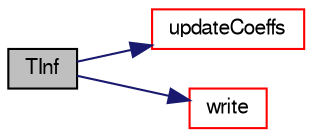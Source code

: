 digraph "TInf"
{
  bgcolor="transparent";
  edge [fontname="FreeSans",fontsize="10",labelfontname="FreeSans",labelfontsize="10"];
  node [fontname="FreeSans",fontsize="10",shape=record];
  rankdir="LR";
  Node83 [label="TInf",height=0.2,width=0.4,color="black", fillcolor="grey75", style="filled", fontcolor="black"];
  Node83 -> Node84 [color="midnightblue",fontsize="10",style="solid",fontname="FreeSans"];
  Node84 [label="updateCoeffs",height=0.2,width=0.4,color="red",URL="$a22262.html#a7e24eafac629d3733181cd942d4c902f",tooltip="Update the coefficients associated with the patch field. "];
  Node83 -> Node142 [color="midnightblue",fontsize="10",style="solid",fontname="FreeSans"];
  Node142 [label="write",height=0.2,width=0.4,color="red",URL="$a22262.html#a293fdfec8bdfbd5c3913ab4c9f3454ff",tooltip="Write. "];
}
